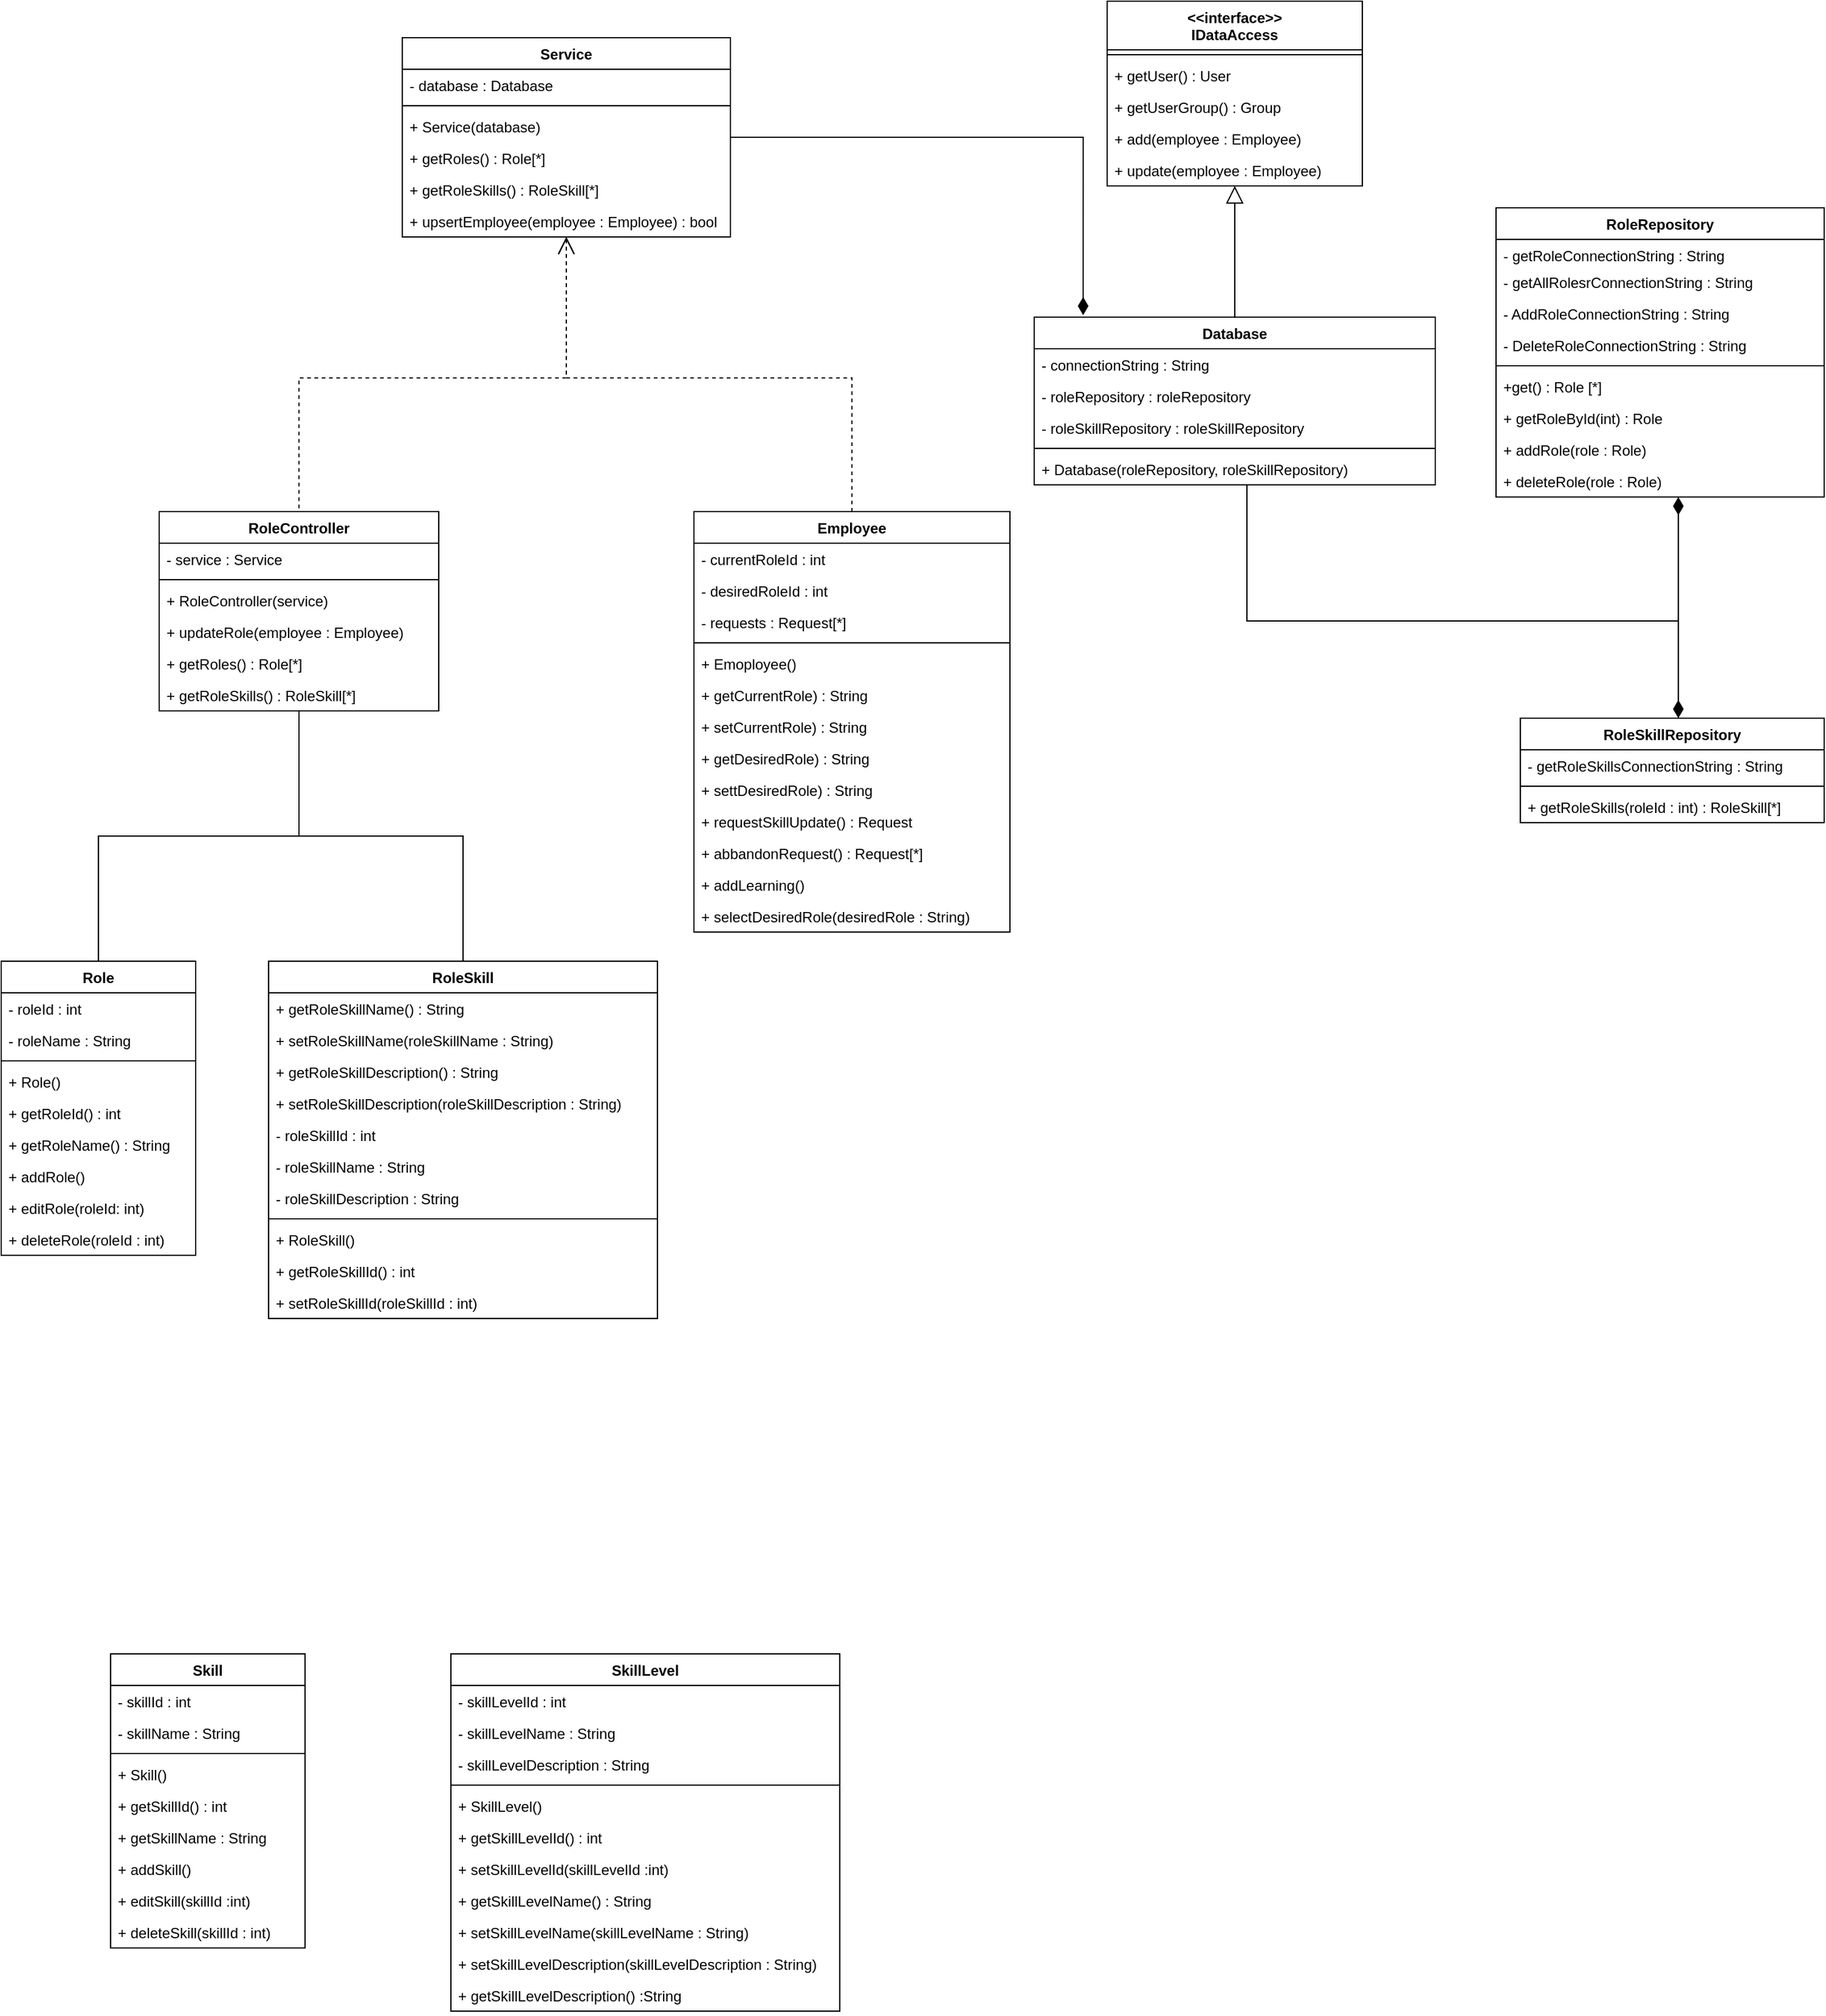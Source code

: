 <mxfile version="13.9.2" type="github">
  <diagram id="vWUNiSj-AlJxfywqzo02" name="Page-1">
    <mxGraphModel dx="1439" dy="3206" grid="1" gridSize="10" guides="1" tooltips="1" connect="1" arrows="1" fold="1" page="1" pageScale="1" pageWidth="1654" pageHeight="2336" math="0" shadow="0">
      <root>
        <mxCell id="0" />
        <mxCell id="1" parent="0" />
        <mxCell id="Usiv628oRZ8MBXYW6SLu-2" style="edgeStyle=orthogonalEdgeStyle;rounded=0;orthogonalLoop=1;jettySize=auto;html=1;dashed=1;endArrow=open;endFill=0;startSize=12;endSize=12;" edge="1" parent="1" source="kwmT5_W4P3ap97EktbIp-1" target="kwmT5_W4P3ap97EktbIp-77">
          <mxGeometry relative="1" as="geometry">
            <mxPoint x="510" y="-2110" as="targetPoint" />
            <Array as="points">
              <mxPoint x="740" y="-2000" />
              <mxPoint x="505" y="-2000" />
            </Array>
          </mxGeometry>
        </mxCell>
        <mxCell id="kwmT5_W4P3ap97EktbIp-1" value="Employee" style="swimlane;fontStyle=1;align=center;verticalAlign=top;childLayout=stackLayout;horizontal=1;startSize=26;horizontalStack=0;resizeParent=1;resizeParentMax=0;resizeLast=0;collapsible=1;marginBottom=0;" parent="1" vertex="1">
          <mxGeometry x="610" y="-1890" width="260" height="346" as="geometry" />
        </mxCell>
        <mxCell id="kwmT5_W4P3ap97EktbIp-2" value="- currentRoleId : int" style="text;strokeColor=none;fillColor=none;align=left;verticalAlign=top;spacingLeft=4;spacingRight=4;overflow=hidden;rotatable=0;points=[[0,0.5],[1,0.5]];portConstraint=eastwest;" parent="kwmT5_W4P3ap97EktbIp-1" vertex="1">
          <mxGeometry y="26" width="260" height="26" as="geometry" />
        </mxCell>
        <mxCell id="kwmT5_W4P3ap97EktbIp-3" value="- desiredRoleId : int" style="text;strokeColor=none;fillColor=none;align=left;verticalAlign=top;spacingLeft=4;spacingRight=4;overflow=hidden;rotatable=0;points=[[0,0.5],[1,0.5]];portConstraint=eastwest;" parent="kwmT5_W4P3ap97EktbIp-1" vertex="1">
          <mxGeometry y="52" width="260" height="26" as="geometry" />
        </mxCell>
        <mxCell id="kwmT5_W4P3ap97EktbIp-4" value="- requests : Request[*]" style="text;strokeColor=none;fillColor=none;align=left;verticalAlign=top;spacingLeft=4;spacingRight=4;overflow=hidden;rotatable=0;points=[[0,0.5],[1,0.5]];portConstraint=eastwest;" parent="kwmT5_W4P3ap97EktbIp-1" vertex="1">
          <mxGeometry y="78" width="260" height="26" as="geometry" />
        </mxCell>
        <mxCell id="kwmT5_W4P3ap97EktbIp-5" value="" style="line;strokeWidth=1;fillColor=none;align=left;verticalAlign=middle;spacingTop=-1;spacingLeft=3;spacingRight=3;rotatable=0;labelPosition=right;points=[];portConstraint=eastwest;" parent="kwmT5_W4P3ap97EktbIp-1" vertex="1">
          <mxGeometry y="104" width="260" height="8" as="geometry" />
        </mxCell>
        <mxCell id="kwmT5_W4P3ap97EktbIp-6" value="+ Emoployee()" style="text;strokeColor=none;fillColor=none;align=left;verticalAlign=top;spacingLeft=4;spacingRight=4;overflow=hidden;rotatable=0;points=[[0,0.5],[1,0.5]];portConstraint=eastwest;" parent="kwmT5_W4P3ap97EktbIp-1" vertex="1">
          <mxGeometry y="112" width="260" height="26" as="geometry" />
        </mxCell>
        <mxCell id="kwmT5_W4P3ap97EktbIp-7" value="+ getCurrentRole) : String" style="text;strokeColor=none;fillColor=none;align=left;verticalAlign=top;spacingLeft=4;spacingRight=4;overflow=hidden;rotatable=0;points=[[0,0.5],[1,0.5]];portConstraint=eastwest;" parent="kwmT5_W4P3ap97EktbIp-1" vertex="1">
          <mxGeometry y="138" width="260" height="26" as="geometry" />
        </mxCell>
        <mxCell id="kwmT5_W4P3ap97EktbIp-8" value="+ setCurrentRole) : String" style="text;strokeColor=none;fillColor=none;align=left;verticalAlign=top;spacingLeft=4;spacingRight=4;overflow=hidden;rotatable=0;points=[[0,0.5],[1,0.5]];portConstraint=eastwest;" parent="kwmT5_W4P3ap97EktbIp-1" vertex="1">
          <mxGeometry y="164" width="260" height="26" as="geometry" />
        </mxCell>
        <mxCell id="kwmT5_W4P3ap97EktbIp-9" value="+ getDesiredRole) : String" style="text;strokeColor=none;fillColor=none;align=left;verticalAlign=top;spacingLeft=4;spacingRight=4;overflow=hidden;rotatable=0;points=[[0,0.5],[1,0.5]];portConstraint=eastwest;" parent="kwmT5_W4P3ap97EktbIp-1" vertex="1">
          <mxGeometry y="190" width="260" height="26" as="geometry" />
        </mxCell>
        <mxCell id="kwmT5_W4P3ap97EktbIp-10" value="+ settDesiredRole) : String" style="text;strokeColor=none;fillColor=none;align=left;verticalAlign=top;spacingLeft=4;spacingRight=4;overflow=hidden;rotatable=0;points=[[0,0.5],[1,0.5]];portConstraint=eastwest;" parent="kwmT5_W4P3ap97EktbIp-1" vertex="1">
          <mxGeometry y="216" width="260" height="26" as="geometry" />
        </mxCell>
        <mxCell id="kwmT5_W4P3ap97EktbIp-11" value="+ requestSkillUpdate() : Request" style="text;strokeColor=none;fillColor=none;align=left;verticalAlign=top;spacingLeft=4;spacingRight=4;overflow=hidden;rotatable=0;points=[[0,0.5],[1,0.5]];portConstraint=eastwest;" parent="kwmT5_W4P3ap97EktbIp-1" vertex="1">
          <mxGeometry y="242" width="260" height="26" as="geometry" />
        </mxCell>
        <mxCell id="kwmT5_W4P3ap97EktbIp-12" value="+ abbandonRequest() : Request[*]" style="text;strokeColor=none;fillColor=none;align=left;verticalAlign=top;spacingLeft=4;spacingRight=4;overflow=hidden;rotatable=0;points=[[0,0.5],[1,0.5]];portConstraint=eastwest;" parent="kwmT5_W4P3ap97EktbIp-1" vertex="1">
          <mxGeometry y="268" width="260" height="26" as="geometry" />
        </mxCell>
        <mxCell id="kwmT5_W4P3ap97EktbIp-46" value="+ addLearning()" style="text;strokeColor=none;fillColor=none;align=left;verticalAlign=top;spacingLeft=4;spacingRight=4;overflow=hidden;rotatable=0;points=[[0,0.5],[1,0.5]];portConstraint=eastwest;" parent="kwmT5_W4P3ap97EktbIp-1" vertex="1">
          <mxGeometry y="294" width="260" height="26" as="geometry" />
        </mxCell>
        <mxCell id="kwmT5_W4P3ap97EktbIp-13" value="+ selectDesiredRole(desiredRole : String)" style="text;strokeColor=none;fillColor=none;align=left;verticalAlign=top;spacingLeft=4;spacingRight=4;overflow=hidden;rotatable=0;points=[[0,0.5],[1,0.5]];portConstraint=eastwest;" parent="kwmT5_W4P3ap97EktbIp-1" vertex="1">
          <mxGeometry y="320" width="260" height="26" as="geometry" />
        </mxCell>
        <mxCell id="kwmT5_W4P3ap97EktbIp-14" value="Role" style="swimlane;fontStyle=1;align=center;verticalAlign=top;childLayout=stackLayout;horizontal=1;startSize=26;horizontalStack=0;resizeParent=1;resizeParentMax=0;resizeLast=0;collapsible=1;marginBottom=0;" parent="1" vertex="1">
          <mxGeometry x="40" y="-1520" width="160" height="242" as="geometry" />
        </mxCell>
        <mxCell id="kwmT5_W4P3ap97EktbIp-15" value="- roleId : int" style="text;strokeColor=none;fillColor=none;align=left;verticalAlign=top;spacingLeft=4;spacingRight=4;overflow=hidden;rotatable=0;points=[[0,0.5],[1,0.5]];portConstraint=eastwest;" parent="kwmT5_W4P3ap97EktbIp-14" vertex="1">
          <mxGeometry y="26" width="160" height="26" as="geometry" />
        </mxCell>
        <mxCell id="kwmT5_W4P3ap97EktbIp-16" value="- roleName : String" style="text;strokeColor=none;fillColor=none;align=left;verticalAlign=top;spacingLeft=4;spacingRight=4;overflow=hidden;rotatable=0;points=[[0,0.5],[1,0.5]];portConstraint=eastwest;" parent="kwmT5_W4P3ap97EktbIp-14" vertex="1">
          <mxGeometry y="52" width="160" height="26" as="geometry" />
        </mxCell>
        <mxCell id="kwmT5_W4P3ap97EktbIp-17" value="" style="line;strokeWidth=1;fillColor=none;align=left;verticalAlign=middle;spacingTop=-1;spacingLeft=3;spacingRight=3;rotatable=0;labelPosition=right;points=[];portConstraint=eastwest;" parent="kwmT5_W4P3ap97EktbIp-14" vertex="1">
          <mxGeometry y="78" width="160" height="8" as="geometry" />
        </mxCell>
        <mxCell id="kwmT5_W4P3ap97EktbIp-18" value="+ Role()" style="text;strokeColor=none;fillColor=none;align=left;verticalAlign=top;spacingLeft=4;spacingRight=4;overflow=hidden;rotatable=0;points=[[0,0.5],[1,0.5]];portConstraint=eastwest;" parent="kwmT5_W4P3ap97EktbIp-14" vertex="1">
          <mxGeometry y="86" width="160" height="26" as="geometry" />
        </mxCell>
        <mxCell id="kwmT5_W4P3ap97EktbIp-19" value="+ getRoleId() : int" style="text;strokeColor=none;fillColor=none;align=left;verticalAlign=top;spacingLeft=4;spacingRight=4;overflow=hidden;rotatable=0;points=[[0,0.5],[1,0.5]];portConstraint=eastwest;" parent="kwmT5_W4P3ap97EktbIp-14" vertex="1">
          <mxGeometry y="112" width="160" height="26" as="geometry" />
        </mxCell>
        <mxCell id="kwmT5_W4P3ap97EktbIp-20" value="+ getRoleName() : String" style="text;strokeColor=none;fillColor=none;align=left;verticalAlign=top;spacingLeft=4;spacingRight=4;overflow=hidden;rotatable=0;points=[[0,0.5],[1,0.5]];portConstraint=eastwest;" parent="kwmT5_W4P3ap97EktbIp-14" vertex="1">
          <mxGeometry y="138" width="160" height="26" as="geometry" />
        </mxCell>
        <mxCell id="kwmT5_W4P3ap97EktbIp-21" value="+ addRole()" style="text;strokeColor=none;fillColor=none;align=left;verticalAlign=top;spacingLeft=4;spacingRight=4;overflow=hidden;rotatable=0;points=[[0,0.5],[1,0.5]];portConstraint=eastwest;" parent="kwmT5_W4P3ap97EktbIp-14" vertex="1">
          <mxGeometry y="164" width="160" height="26" as="geometry" />
        </mxCell>
        <mxCell id="kwmT5_W4P3ap97EktbIp-22" value="+ editRole(roleId: int)" style="text;strokeColor=none;fillColor=none;align=left;verticalAlign=top;spacingLeft=4;spacingRight=4;overflow=hidden;rotatable=0;points=[[0,0.5],[1,0.5]];portConstraint=eastwest;" parent="kwmT5_W4P3ap97EktbIp-14" vertex="1">
          <mxGeometry y="190" width="160" height="26" as="geometry" />
        </mxCell>
        <mxCell id="kwmT5_W4P3ap97EktbIp-23" value="+ deleteRole(roleId : int)" style="text;strokeColor=none;fillColor=none;align=left;verticalAlign=top;spacingLeft=4;spacingRight=4;overflow=hidden;rotatable=0;points=[[0,0.5],[1,0.5]];portConstraint=eastwest;" parent="kwmT5_W4P3ap97EktbIp-14" vertex="1">
          <mxGeometry y="216" width="160" height="26" as="geometry" />
        </mxCell>
        <mxCell id="kwmT5_W4P3ap97EktbIp-24" value="Skill" style="swimlane;fontStyle=1;align=center;verticalAlign=top;childLayout=stackLayout;horizontal=1;startSize=26;horizontalStack=0;resizeParent=1;resizeParentMax=0;resizeLast=0;collapsible=1;marginBottom=0;" parent="1" vertex="1">
          <mxGeometry x="130" y="-950" width="160" height="242" as="geometry" />
        </mxCell>
        <mxCell id="kwmT5_W4P3ap97EktbIp-25" value="- skillId : int" style="text;strokeColor=none;fillColor=none;align=left;verticalAlign=top;spacingLeft=4;spacingRight=4;overflow=hidden;rotatable=0;points=[[0,0.5],[1,0.5]];portConstraint=eastwest;" parent="kwmT5_W4P3ap97EktbIp-24" vertex="1">
          <mxGeometry y="26" width="160" height="26" as="geometry" />
        </mxCell>
        <mxCell id="kwmT5_W4P3ap97EktbIp-26" value="- skillName : String" style="text;strokeColor=none;fillColor=none;align=left;verticalAlign=top;spacingLeft=4;spacingRight=4;overflow=hidden;rotatable=0;points=[[0,0.5],[1,0.5]];portConstraint=eastwest;" parent="kwmT5_W4P3ap97EktbIp-24" vertex="1">
          <mxGeometry y="52" width="160" height="26" as="geometry" />
        </mxCell>
        <mxCell id="kwmT5_W4P3ap97EktbIp-27" value="" style="line;strokeWidth=1;fillColor=none;align=left;verticalAlign=middle;spacingTop=-1;spacingLeft=3;spacingRight=3;rotatable=0;labelPosition=right;points=[];portConstraint=eastwest;" parent="kwmT5_W4P3ap97EktbIp-24" vertex="1">
          <mxGeometry y="78" width="160" height="8" as="geometry" />
        </mxCell>
        <mxCell id="kwmT5_W4P3ap97EktbIp-28" value="+ Skill()" style="text;strokeColor=none;fillColor=none;align=left;verticalAlign=top;spacingLeft=4;spacingRight=4;overflow=hidden;rotatable=0;points=[[0,0.5],[1,0.5]];portConstraint=eastwest;" parent="kwmT5_W4P3ap97EktbIp-24" vertex="1">
          <mxGeometry y="86" width="160" height="26" as="geometry" />
        </mxCell>
        <mxCell id="kwmT5_W4P3ap97EktbIp-29" value="+ getSkillId() : int" style="text;strokeColor=none;fillColor=none;align=left;verticalAlign=top;spacingLeft=4;spacingRight=4;overflow=hidden;rotatable=0;points=[[0,0.5],[1,0.5]];portConstraint=eastwest;" parent="kwmT5_W4P3ap97EktbIp-24" vertex="1">
          <mxGeometry y="112" width="160" height="26" as="geometry" />
        </mxCell>
        <mxCell id="kwmT5_W4P3ap97EktbIp-30" value="+ getSkillName : String" style="text;strokeColor=none;fillColor=none;align=left;verticalAlign=top;spacingLeft=4;spacingRight=4;overflow=hidden;rotatable=0;points=[[0,0.5],[1,0.5]];portConstraint=eastwest;" parent="kwmT5_W4P3ap97EktbIp-24" vertex="1">
          <mxGeometry y="138" width="160" height="26" as="geometry" />
        </mxCell>
        <mxCell id="kwmT5_W4P3ap97EktbIp-31" value="+ addSkill()" style="text;strokeColor=none;fillColor=none;align=left;verticalAlign=top;spacingLeft=4;spacingRight=4;overflow=hidden;rotatable=0;points=[[0,0.5],[1,0.5]];portConstraint=eastwest;" parent="kwmT5_W4P3ap97EktbIp-24" vertex="1">
          <mxGeometry y="164" width="160" height="26" as="geometry" />
        </mxCell>
        <mxCell id="kwmT5_W4P3ap97EktbIp-32" value="+ editSkill(skillId :int)" style="text;strokeColor=none;fillColor=none;align=left;verticalAlign=top;spacingLeft=4;spacingRight=4;overflow=hidden;rotatable=0;points=[[0,0.5],[1,0.5]];portConstraint=eastwest;" parent="kwmT5_W4P3ap97EktbIp-24" vertex="1">
          <mxGeometry y="190" width="160" height="26" as="geometry" />
        </mxCell>
        <mxCell id="kwmT5_W4P3ap97EktbIp-33" value="+ deleteSkill(skillId : int)" style="text;strokeColor=none;fillColor=none;align=left;verticalAlign=top;spacingLeft=4;spacingRight=4;overflow=hidden;rotatable=0;points=[[0,0.5],[1,0.5]];portConstraint=eastwest;" parent="kwmT5_W4P3ap97EktbIp-24" vertex="1">
          <mxGeometry y="216" width="160" height="26" as="geometry" />
        </mxCell>
        <mxCell id="kwmT5_W4P3ap97EktbIp-34" value="SkillLevel" style="swimlane;fontStyle=1;align=center;verticalAlign=top;childLayout=stackLayout;horizontal=1;startSize=26;horizontalStack=0;resizeParent=1;resizeParentMax=0;resizeLast=0;collapsible=1;marginBottom=0;" parent="1" vertex="1">
          <mxGeometry x="410" y="-950" width="320" height="294" as="geometry" />
        </mxCell>
        <mxCell id="kwmT5_W4P3ap97EktbIp-35" value="- skillLevelId : int" style="text;strokeColor=none;fillColor=none;align=left;verticalAlign=top;spacingLeft=4;spacingRight=4;overflow=hidden;rotatable=0;points=[[0,0.5],[1,0.5]];portConstraint=eastwest;" parent="kwmT5_W4P3ap97EktbIp-34" vertex="1">
          <mxGeometry y="26" width="320" height="26" as="geometry" />
        </mxCell>
        <mxCell id="kwmT5_W4P3ap97EktbIp-38" value="- skillLevelName : String" style="text;strokeColor=none;fillColor=none;align=left;verticalAlign=top;spacingLeft=4;spacingRight=4;overflow=hidden;rotatable=0;points=[[0,0.5],[1,0.5]];portConstraint=eastwest;" parent="kwmT5_W4P3ap97EktbIp-34" vertex="1">
          <mxGeometry y="52" width="320" height="26" as="geometry" />
        </mxCell>
        <mxCell id="kwmT5_W4P3ap97EktbIp-39" value="- skillLevelDescription : String" style="text;strokeColor=none;fillColor=none;align=left;verticalAlign=top;spacingLeft=4;spacingRight=4;overflow=hidden;rotatable=0;points=[[0,0.5],[1,0.5]];portConstraint=eastwest;" parent="kwmT5_W4P3ap97EktbIp-34" vertex="1">
          <mxGeometry y="78" width="320" height="26" as="geometry" />
        </mxCell>
        <mxCell id="kwmT5_W4P3ap97EktbIp-36" value="" style="line;strokeWidth=1;fillColor=none;align=left;verticalAlign=middle;spacingTop=-1;spacingLeft=3;spacingRight=3;rotatable=0;labelPosition=right;points=[];portConstraint=eastwest;" parent="kwmT5_W4P3ap97EktbIp-34" vertex="1">
          <mxGeometry y="104" width="320" height="8" as="geometry" />
        </mxCell>
        <mxCell id="kwmT5_W4P3ap97EktbIp-37" value="+ SkillLevel()" style="text;strokeColor=none;fillColor=none;align=left;verticalAlign=top;spacingLeft=4;spacingRight=4;overflow=hidden;rotatable=0;points=[[0,0.5],[1,0.5]];portConstraint=eastwest;" parent="kwmT5_W4P3ap97EktbIp-34" vertex="1">
          <mxGeometry y="112" width="320" height="26" as="geometry" />
        </mxCell>
        <mxCell id="kwmT5_W4P3ap97EktbIp-40" value="+ getSkillLevelId() : int" style="text;strokeColor=none;fillColor=none;align=left;verticalAlign=top;spacingLeft=4;spacingRight=4;overflow=hidden;rotatable=0;points=[[0,0.5],[1,0.5]];portConstraint=eastwest;" parent="kwmT5_W4P3ap97EktbIp-34" vertex="1">
          <mxGeometry y="138" width="320" height="26" as="geometry" />
        </mxCell>
        <mxCell id="kwmT5_W4P3ap97EktbIp-41" value="+ setSkillLevelId(skillLevelId :int)" style="text;strokeColor=none;fillColor=none;align=left;verticalAlign=top;spacingLeft=4;spacingRight=4;overflow=hidden;rotatable=0;points=[[0,0.5],[1,0.5]];portConstraint=eastwest;" parent="kwmT5_W4P3ap97EktbIp-34" vertex="1">
          <mxGeometry y="164" width="320" height="26" as="geometry" />
        </mxCell>
        <mxCell id="kwmT5_W4P3ap97EktbIp-42" value="+ getSkillLevelName() : String" style="text;strokeColor=none;fillColor=none;align=left;verticalAlign=top;spacingLeft=4;spacingRight=4;overflow=hidden;rotatable=0;points=[[0,0.5],[1,0.5]];portConstraint=eastwest;" parent="kwmT5_W4P3ap97EktbIp-34" vertex="1">
          <mxGeometry y="190" width="320" height="26" as="geometry" />
        </mxCell>
        <mxCell id="kwmT5_W4P3ap97EktbIp-43" value="+ setSkillLevelName(skillLevelName : String)" style="text;strokeColor=none;fillColor=none;align=left;verticalAlign=top;spacingLeft=4;spacingRight=4;overflow=hidden;rotatable=0;points=[[0,0.5],[1,0.5]];portConstraint=eastwest;" parent="kwmT5_W4P3ap97EktbIp-34" vertex="1">
          <mxGeometry y="216" width="320" height="26" as="geometry" />
        </mxCell>
        <mxCell id="kwmT5_W4P3ap97EktbIp-44" value="+ setSkillLevelDescription(skillLevelDescription : String)" style="text;strokeColor=none;fillColor=none;align=left;verticalAlign=top;spacingLeft=4;spacingRight=4;overflow=hidden;rotatable=0;points=[[0,0.5],[1,0.5]];portConstraint=eastwest;" parent="kwmT5_W4P3ap97EktbIp-34" vertex="1">
          <mxGeometry y="242" width="320" height="26" as="geometry" />
        </mxCell>
        <mxCell id="kwmT5_W4P3ap97EktbIp-45" value="+ getSkillLevelDescription() :String" style="text;strokeColor=none;fillColor=none;align=left;verticalAlign=top;spacingLeft=4;spacingRight=4;overflow=hidden;rotatable=0;points=[[0,0.5],[1,0.5]];portConstraint=eastwest;" parent="kwmT5_W4P3ap97EktbIp-34" vertex="1">
          <mxGeometry y="268" width="320" height="26" as="geometry" />
        </mxCell>
        <mxCell id="kwmT5_W4P3ap97EktbIp-47" value="RoleSkill" style="swimlane;fontStyle=1;align=center;verticalAlign=top;childLayout=stackLayout;horizontal=1;startSize=26;horizontalStack=0;resizeParent=1;resizeParentMax=0;resizeLast=0;collapsible=1;marginBottom=0;" parent="1" vertex="1">
          <mxGeometry x="260" y="-1520" width="320" height="294" as="geometry" />
        </mxCell>
        <mxCell id="kwmT5_W4P3ap97EktbIp-55" value="+ getRoleSkillName() : String" style="text;strokeColor=none;fillColor=none;align=left;verticalAlign=top;spacingLeft=4;spacingRight=4;overflow=hidden;rotatable=0;points=[[0,0.5],[1,0.5]];portConstraint=eastwest;" parent="kwmT5_W4P3ap97EktbIp-47" vertex="1">
          <mxGeometry y="26" width="320" height="26" as="geometry" />
        </mxCell>
        <mxCell id="kwmT5_W4P3ap97EktbIp-56" value="+ setRoleSkillName(roleSkillName : String)" style="text;strokeColor=none;fillColor=none;align=left;verticalAlign=top;spacingLeft=4;spacingRight=4;overflow=hidden;rotatable=0;points=[[0,0.5],[1,0.5]];portConstraint=eastwest;" parent="kwmT5_W4P3ap97EktbIp-47" vertex="1">
          <mxGeometry y="52" width="320" height="26" as="geometry" />
        </mxCell>
        <mxCell id="kwmT5_W4P3ap97EktbIp-57" value="+ getRoleSkillDescription() : String" style="text;strokeColor=none;fillColor=none;align=left;verticalAlign=top;spacingLeft=4;spacingRight=4;overflow=hidden;rotatable=0;points=[[0,0.5],[1,0.5]];portConstraint=eastwest;" parent="kwmT5_W4P3ap97EktbIp-47" vertex="1">
          <mxGeometry y="78" width="320" height="26" as="geometry" />
        </mxCell>
        <mxCell id="kwmT5_W4P3ap97EktbIp-58" value="+ setRoleSkillDescription(roleSkillDescription : String)" style="text;strokeColor=none;fillColor=none;align=left;verticalAlign=top;spacingLeft=4;spacingRight=4;overflow=hidden;rotatable=0;points=[[0,0.5],[1,0.5]];portConstraint=eastwest;" parent="kwmT5_W4P3ap97EktbIp-47" vertex="1">
          <mxGeometry y="104" width="320" height="26" as="geometry" />
        </mxCell>
        <mxCell id="kwmT5_W4P3ap97EktbIp-48" value="- roleSkillId : int" style="text;strokeColor=none;fillColor=none;align=left;verticalAlign=top;spacingLeft=4;spacingRight=4;overflow=hidden;rotatable=0;points=[[0,0.5],[1,0.5]];portConstraint=eastwest;" parent="kwmT5_W4P3ap97EktbIp-47" vertex="1">
          <mxGeometry y="130" width="320" height="26" as="geometry" />
        </mxCell>
        <mxCell id="kwmT5_W4P3ap97EktbIp-51" value="- roleSkillName : String" style="text;strokeColor=none;fillColor=none;align=left;verticalAlign=top;spacingLeft=4;spacingRight=4;overflow=hidden;rotatable=0;points=[[0,0.5],[1,0.5]];portConstraint=eastwest;" parent="kwmT5_W4P3ap97EktbIp-47" vertex="1">
          <mxGeometry y="156" width="320" height="26" as="geometry" />
        </mxCell>
        <mxCell id="kwmT5_W4P3ap97EktbIp-52" value="- roleSkillDescription : String" style="text;strokeColor=none;fillColor=none;align=left;verticalAlign=top;spacingLeft=4;spacingRight=4;overflow=hidden;rotatable=0;points=[[0,0.5],[1,0.5]];portConstraint=eastwest;" parent="kwmT5_W4P3ap97EktbIp-47" vertex="1">
          <mxGeometry y="182" width="320" height="26" as="geometry" />
        </mxCell>
        <mxCell id="kwmT5_W4P3ap97EktbIp-49" value="" style="line;strokeWidth=1;fillColor=none;align=left;verticalAlign=middle;spacingTop=-1;spacingLeft=3;spacingRight=3;rotatable=0;labelPosition=right;points=[];portConstraint=eastwest;" parent="kwmT5_W4P3ap97EktbIp-47" vertex="1">
          <mxGeometry y="208" width="320" height="8" as="geometry" />
        </mxCell>
        <mxCell id="kwmT5_W4P3ap97EktbIp-50" value="+ RoleSkill()" style="text;strokeColor=none;fillColor=none;align=left;verticalAlign=top;spacingLeft=4;spacingRight=4;overflow=hidden;rotatable=0;points=[[0,0.5],[1,0.5]];portConstraint=eastwest;" parent="kwmT5_W4P3ap97EktbIp-47" vertex="1">
          <mxGeometry y="216" width="320" height="26" as="geometry" />
        </mxCell>
        <mxCell id="kwmT5_W4P3ap97EktbIp-53" value="+ getRoleSkillId() : int" style="text;strokeColor=none;fillColor=none;align=left;verticalAlign=top;spacingLeft=4;spacingRight=4;overflow=hidden;rotatable=0;points=[[0,0.5],[1,0.5]];portConstraint=eastwest;" parent="kwmT5_W4P3ap97EktbIp-47" vertex="1">
          <mxGeometry y="242" width="320" height="26" as="geometry" />
        </mxCell>
        <mxCell id="kwmT5_W4P3ap97EktbIp-54" value="+ setRoleSkillId(roleSkillId : int) " style="text;strokeColor=none;fillColor=none;align=left;verticalAlign=top;spacingLeft=4;spacingRight=4;overflow=hidden;rotatable=0;points=[[0,0.5],[1,0.5]];portConstraint=eastwest;" parent="kwmT5_W4P3ap97EktbIp-47" vertex="1">
          <mxGeometry y="268" width="320" height="26" as="geometry" />
        </mxCell>
        <mxCell id="kwmT5_W4P3ap97EktbIp-106" style="edgeStyle=orthogonalEdgeStyle;rounded=0;orthogonalLoop=1;jettySize=auto;html=1;entryX=0.5;entryY=0;entryDx=0;entryDy=0;startArrow=none;startFill=0;startSize=12;endArrow=none;endFill=0;endSize=12;" parent="1" source="kwmT5_W4P3ap97EktbIp-59" target="kwmT5_W4P3ap97EktbIp-14" edge="1">
          <mxGeometry relative="1" as="geometry" />
        </mxCell>
        <mxCell id="kwmT5_W4P3ap97EktbIp-107" style="edgeStyle=orthogonalEdgeStyle;rounded=0;orthogonalLoop=1;jettySize=auto;html=1;entryX=0.5;entryY=0;entryDx=0;entryDy=0;startArrow=none;startFill=0;startSize=12;endArrow=none;endFill=0;endSize=12;" parent="1" source="kwmT5_W4P3ap97EktbIp-59" target="kwmT5_W4P3ap97EktbIp-47" edge="1">
          <mxGeometry relative="1" as="geometry" />
        </mxCell>
        <mxCell id="kwmT5_W4P3ap97EktbIp-59" value="RoleController" style="swimlane;fontStyle=1;align=center;verticalAlign=top;childLayout=stackLayout;horizontal=1;startSize=26;horizontalStack=0;resizeParent=1;resizeParentMax=0;resizeLast=0;collapsible=1;marginBottom=0;" parent="1" vertex="1">
          <mxGeometry x="170" y="-1890" width="230" height="164" as="geometry" />
        </mxCell>
        <mxCell id="kwmT5_W4P3ap97EktbIp-60" value="- service : Service" style="text;strokeColor=none;fillColor=none;align=left;verticalAlign=top;spacingLeft=4;spacingRight=4;overflow=hidden;rotatable=0;points=[[0,0.5],[1,0.5]];portConstraint=eastwest;" parent="kwmT5_W4P3ap97EktbIp-59" vertex="1">
          <mxGeometry y="26" width="230" height="26" as="geometry" />
        </mxCell>
        <mxCell id="kwmT5_W4P3ap97EktbIp-61" value="" style="line;strokeWidth=1;fillColor=none;align=left;verticalAlign=middle;spacingTop=-1;spacingLeft=3;spacingRight=3;rotatable=0;labelPosition=right;points=[];portConstraint=eastwest;" parent="kwmT5_W4P3ap97EktbIp-59" vertex="1">
          <mxGeometry y="52" width="230" height="8" as="geometry" />
        </mxCell>
        <mxCell id="kwmT5_W4P3ap97EktbIp-62" value="+ RoleController(service)" style="text;strokeColor=none;fillColor=none;align=left;verticalAlign=top;spacingLeft=4;spacingRight=4;overflow=hidden;rotatable=0;points=[[0,0.5],[1,0.5]];portConstraint=eastwest;" parent="kwmT5_W4P3ap97EktbIp-59" vertex="1">
          <mxGeometry y="60" width="230" height="26" as="geometry" />
        </mxCell>
        <mxCell id="kwmT5_W4P3ap97EktbIp-63" value="+ updateRole(employee : Employee)" style="text;strokeColor=none;fillColor=none;align=left;verticalAlign=top;spacingLeft=4;spacingRight=4;overflow=hidden;rotatable=0;points=[[0,0.5],[1,0.5]];portConstraint=eastwest;" parent="kwmT5_W4P3ap97EktbIp-59" vertex="1">
          <mxGeometry y="86" width="230" height="26" as="geometry" />
        </mxCell>
        <mxCell id="kwmT5_W4P3ap97EktbIp-122" value="+ getRoles() : Role[*]" style="text;strokeColor=none;fillColor=none;align=left;verticalAlign=top;spacingLeft=4;spacingRight=4;overflow=hidden;rotatable=0;points=[[0,0.5],[1,0.5]];portConstraint=eastwest;" parent="kwmT5_W4P3ap97EktbIp-59" vertex="1">
          <mxGeometry y="112" width="230" height="26" as="geometry" />
        </mxCell>
        <mxCell id="kwmT5_W4P3ap97EktbIp-123" value="+ getRoleSkills() : RoleSkill[*]" style="text;strokeColor=none;fillColor=none;align=left;verticalAlign=top;spacingLeft=4;spacingRight=4;overflow=hidden;rotatable=0;points=[[0,0.5],[1,0.5]];portConstraint=eastwest;" parent="kwmT5_W4P3ap97EktbIp-59" vertex="1">
          <mxGeometry y="138" width="230" height="26" as="geometry" />
        </mxCell>
        <mxCell id="kwmT5_W4P3ap97EktbIp-98" style="edgeStyle=orthogonalEdgeStyle;rounded=0;orthogonalLoop=1;jettySize=auto;html=1;endArrow=diamondThin;endFill=1;endSize=12;startSize=12;" parent="1" source="kwmT5_W4P3ap97EktbIp-64" target="kwmT5_W4P3ap97EktbIp-83" edge="1">
          <mxGeometry relative="1" as="geometry">
            <Array as="points">
              <mxPoint x="1065" y="-1800" />
              <mxPoint x="1420" y="-1800" />
            </Array>
          </mxGeometry>
        </mxCell>
        <mxCell id="kwmT5_W4P3ap97EktbIp-99" style="edgeStyle=orthogonalEdgeStyle;rounded=0;orthogonalLoop=1;jettySize=auto;html=1;endArrow=diamondThin;endFill=1;endSize=12;startSize=12;" parent="1" source="kwmT5_W4P3ap97EktbIp-64" target="kwmT5_W4P3ap97EktbIp-91" edge="1">
          <mxGeometry relative="1" as="geometry">
            <Array as="points">
              <mxPoint x="1065" y="-1800" />
              <mxPoint x="1420" y="-1800" />
            </Array>
          </mxGeometry>
        </mxCell>
        <mxCell id="Usiv628oRZ8MBXYW6SLu-3" style="edgeStyle=orthogonalEdgeStyle;rounded=0;orthogonalLoop=1;jettySize=auto;html=1;startSize=12;endArrow=block;endFill=0;endSize=12;" edge="1" parent="1" source="kwmT5_W4P3ap97EktbIp-64" target="kwmT5_W4P3ap97EktbIp-124">
          <mxGeometry relative="1" as="geometry" />
        </mxCell>
        <mxCell id="kwmT5_W4P3ap97EktbIp-64" value="Database" style="swimlane;fontStyle=1;align=center;verticalAlign=top;childLayout=stackLayout;horizontal=1;startSize=26;horizontalStack=0;resizeParent=1;resizeParentMax=0;resizeLast=0;collapsible=1;marginBottom=0;" parent="1" vertex="1">
          <mxGeometry x="890" y="-2050" width="330" height="138" as="geometry" />
        </mxCell>
        <mxCell id="kwmT5_W4P3ap97EktbIp-65" value="- connectionString : String" style="text;strokeColor=none;fillColor=none;align=left;verticalAlign=top;spacingLeft=4;spacingRight=4;overflow=hidden;rotatable=0;points=[[0,0.5],[1,0.5]];portConstraint=eastwest;" parent="kwmT5_W4P3ap97EktbIp-64" vertex="1">
          <mxGeometry y="26" width="330" height="26" as="geometry" />
        </mxCell>
        <mxCell id="kwmT5_W4P3ap97EktbIp-66" value="- roleRepository : roleRepository" style="text;strokeColor=none;fillColor=none;align=left;verticalAlign=top;spacingLeft=4;spacingRight=4;overflow=hidden;rotatable=0;points=[[0,0.5],[1,0.5]];portConstraint=eastwest;" parent="kwmT5_W4P3ap97EktbIp-64" vertex="1">
          <mxGeometry y="52" width="330" height="26" as="geometry" />
        </mxCell>
        <mxCell id="kwmT5_W4P3ap97EktbIp-67" value="- roleSkillRepository : roleSkillRepository" style="text;strokeColor=none;fillColor=none;align=left;verticalAlign=top;spacingLeft=4;spacingRight=4;overflow=hidden;rotatable=0;points=[[0,0.5],[1,0.5]];portConstraint=eastwest;" parent="kwmT5_W4P3ap97EktbIp-64" vertex="1">
          <mxGeometry y="78" width="330" height="26" as="geometry" />
        </mxCell>
        <mxCell id="kwmT5_W4P3ap97EktbIp-68" value="" style="line;strokeWidth=1;fillColor=none;align=left;verticalAlign=middle;spacingTop=-1;spacingLeft=3;spacingRight=3;rotatable=0;labelPosition=right;points=[];portConstraint=eastwest;" parent="kwmT5_W4P3ap97EktbIp-64" vertex="1">
          <mxGeometry y="104" width="330" height="8" as="geometry" />
        </mxCell>
        <mxCell id="kwmT5_W4P3ap97EktbIp-69" value="+ Database(roleRepository, roleSkillRepository)" style="text;strokeColor=none;fillColor=none;align=left;verticalAlign=top;spacingLeft=4;spacingRight=4;overflow=hidden;rotatable=0;points=[[0,0.5],[1,0.5]];portConstraint=eastwest;" parent="kwmT5_W4P3ap97EktbIp-64" vertex="1">
          <mxGeometry y="112" width="330" height="26" as="geometry" />
        </mxCell>
        <mxCell id="Usiv628oRZ8MBXYW6SLu-4" style="edgeStyle=orthogonalEdgeStyle;rounded=0;orthogonalLoop=1;jettySize=auto;html=1;entryX=0.122;entryY=-0.012;entryDx=0;entryDy=0;entryPerimeter=0;startSize=12;endArrow=diamondThin;endFill=1;endSize=12;" edge="1" parent="1" source="kwmT5_W4P3ap97EktbIp-77" target="kwmT5_W4P3ap97EktbIp-64">
          <mxGeometry relative="1" as="geometry" />
        </mxCell>
        <mxCell id="kwmT5_W4P3ap97EktbIp-77" value="Service" style="swimlane;fontStyle=1;align=center;verticalAlign=top;childLayout=stackLayout;horizontal=1;startSize=26;horizontalStack=0;resizeParent=1;resizeParentMax=0;resizeLast=0;collapsible=1;marginBottom=0;" parent="1" vertex="1">
          <mxGeometry x="370" y="-2280" width="270" height="164" as="geometry" />
        </mxCell>
        <mxCell id="kwmT5_W4P3ap97EktbIp-78" value="- database : Database" style="text;strokeColor=none;fillColor=none;align=left;verticalAlign=top;spacingLeft=4;spacingRight=4;overflow=hidden;rotatable=0;points=[[0,0.5],[1,0.5]];portConstraint=eastwest;" parent="kwmT5_W4P3ap97EktbIp-77" vertex="1">
          <mxGeometry y="26" width="270" height="26" as="geometry" />
        </mxCell>
        <mxCell id="kwmT5_W4P3ap97EktbIp-79" value="" style="line;strokeWidth=1;fillColor=none;align=left;verticalAlign=middle;spacingTop=-1;spacingLeft=3;spacingRight=3;rotatable=0;labelPosition=right;points=[];portConstraint=eastwest;" parent="kwmT5_W4P3ap97EktbIp-77" vertex="1">
          <mxGeometry y="52" width="270" height="8" as="geometry" />
        </mxCell>
        <mxCell id="kwmT5_W4P3ap97EktbIp-80" value="+ Service(database)" style="text;strokeColor=none;fillColor=none;align=left;verticalAlign=top;spacingLeft=4;spacingRight=4;overflow=hidden;rotatable=0;points=[[0,0.5],[1,0.5]];portConstraint=eastwest;" parent="kwmT5_W4P3ap97EktbIp-77" vertex="1">
          <mxGeometry y="60" width="270" height="26" as="geometry" />
        </mxCell>
        <mxCell id="kwmT5_W4P3ap97EktbIp-81" value="+ getRoles() : Role[*]" style="text;strokeColor=none;fillColor=none;align=left;verticalAlign=top;spacingLeft=4;spacingRight=4;overflow=hidden;rotatable=0;points=[[0,0.5],[1,0.5]];portConstraint=eastwest;" parent="kwmT5_W4P3ap97EktbIp-77" vertex="1">
          <mxGeometry y="86" width="270" height="26" as="geometry" />
        </mxCell>
        <mxCell id="kwmT5_W4P3ap97EktbIp-82" value="+ getRoleSkills() : RoleSkill[*]" style="text;strokeColor=none;fillColor=none;align=left;verticalAlign=top;spacingLeft=4;spacingRight=4;overflow=hidden;rotatable=0;points=[[0,0.5],[1,0.5]];portConstraint=eastwest;" parent="kwmT5_W4P3ap97EktbIp-77" vertex="1">
          <mxGeometry y="112" width="270" height="26" as="geometry" />
        </mxCell>
        <mxCell id="kwmT5_W4P3ap97EktbIp-101" value="+ upsertEmployee(employee : Employee) : bool" style="text;strokeColor=none;fillColor=none;align=left;verticalAlign=top;spacingLeft=4;spacingRight=4;overflow=hidden;rotatable=0;points=[[0,0.5],[1,0.5]];portConstraint=eastwest;" parent="kwmT5_W4P3ap97EktbIp-77" vertex="1">
          <mxGeometry y="138" width="270" height="26" as="geometry" />
        </mxCell>
        <mxCell id="kwmT5_W4P3ap97EktbIp-83" value="RoleRepository" style="swimlane;fontStyle=1;align=center;verticalAlign=top;childLayout=stackLayout;horizontal=1;startSize=26;horizontalStack=0;resizeParent=1;resizeParentMax=0;resizeLast=0;collapsible=1;marginBottom=0;" parent="1" vertex="1">
          <mxGeometry x="1270" y="-2140" width="270" height="238" as="geometry" />
        </mxCell>
        <mxCell id="kwmT5_W4P3ap97EktbIp-84" value="- getRoleConnectionString : String" style="text;strokeColor=none;fillColor=none;align=left;verticalAlign=top;spacingLeft=4;spacingRight=4;overflow=hidden;rotatable=0;points=[[0,0.5],[1,0.5]];portConstraint=eastwest;" parent="kwmT5_W4P3ap97EktbIp-83" vertex="1">
          <mxGeometry y="26" width="270" height="22" as="geometry" />
        </mxCell>
        <mxCell id="kwmT5_W4P3ap97EktbIp-85" value="- getAllRolesrConnectionString : String" style="text;strokeColor=none;fillColor=none;align=left;verticalAlign=top;spacingLeft=4;spacingRight=4;overflow=hidden;rotatable=0;points=[[0,0.5],[1,0.5]];portConstraint=eastwest;" parent="kwmT5_W4P3ap97EktbIp-83" vertex="1">
          <mxGeometry y="48" width="270" height="26" as="geometry" />
        </mxCell>
        <mxCell id="kwmT5_W4P3ap97EktbIp-86" value="- AddRoleConnectionString : String" style="text;strokeColor=none;fillColor=none;align=left;verticalAlign=top;spacingLeft=4;spacingRight=4;overflow=hidden;rotatable=0;points=[[0,0.5],[1,0.5]];portConstraint=eastwest;" parent="kwmT5_W4P3ap97EktbIp-83" vertex="1">
          <mxGeometry y="74" width="270" height="26" as="geometry" />
        </mxCell>
        <mxCell id="kwmT5_W4P3ap97EktbIp-95" value="- DeleteRoleConnectionString : String" style="text;strokeColor=none;fillColor=none;align=left;verticalAlign=top;spacingLeft=4;spacingRight=4;overflow=hidden;rotatable=0;points=[[0,0.5],[1,0.5]];portConstraint=eastwest;" parent="kwmT5_W4P3ap97EktbIp-83" vertex="1">
          <mxGeometry y="100" width="270" height="26" as="geometry" />
        </mxCell>
        <mxCell id="kwmT5_W4P3ap97EktbIp-87" value="" style="line;strokeWidth=1;fillColor=none;align=left;verticalAlign=middle;spacingTop=-1;spacingLeft=3;spacingRight=3;rotatable=0;labelPosition=right;points=[];portConstraint=eastwest;" parent="kwmT5_W4P3ap97EktbIp-83" vertex="1">
          <mxGeometry y="126" width="270" height="8" as="geometry" />
        </mxCell>
        <mxCell id="kwmT5_W4P3ap97EktbIp-88" value="+get() : Role [*]" style="text;strokeColor=none;fillColor=none;align=left;verticalAlign=top;spacingLeft=4;spacingRight=4;overflow=hidden;rotatable=0;points=[[0,0.5],[1,0.5]];portConstraint=eastwest;" parent="kwmT5_W4P3ap97EktbIp-83" vertex="1">
          <mxGeometry y="134" width="270" height="26" as="geometry" />
        </mxCell>
        <mxCell id="kwmT5_W4P3ap97EktbIp-89" value="+ getRoleById(int) : Role" style="text;strokeColor=none;fillColor=none;align=left;verticalAlign=top;spacingLeft=4;spacingRight=4;overflow=hidden;rotatable=0;points=[[0,0.5],[1,0.5]];portConstraint=eastwest;" parent="kwmT5_W4P3ap97EktbIp-83" vertex="1">
          <mxGeometry y="160" width="270" height="26" as="geometry" />
        </mxCell>
        <mxCell id="kwmT5_W4P3ap97EktbIp-90" value="+ addRole(role : Role)" style="text;strokeColor=none;fillColor=none;align=left;verticalAlign=top;spacingLeft=4;spacingRight=4;overflow=hidden;rotatable=0;points=[[0,0.5],[1,0.5]];portConstraint=eastwest;" parent="kwmT5_W4P3ap97EktbIp-83" vertex="1">
          <mxGeometry y="186" width="270" height="26" as="geometry" />
        </mxCell>
        <mxCell id="kwmT5_W4P3ap97EktbIp-96" value="+ deleteRole(role : Role)" style="text;strokeColor=none;fillColor=none;align=left;verticalAlign=top;spacingLeft=4;spacingRight=4;overflow=hidden;rotatable=0;points=[[0,0.5],[1,0.5]];portConstraint=eastwest;" parent="kwmT5_W4P3ap97EktbIp-83" vertex="1">
          <mxGeometry y="212" width="270" height="26" as="geometry" />
        </mxCell>
        <mxCell id="kwmT5_W4P3ap97EktbIp-91" value="RoleSkillRepository" style="swimlane;fontStyle=1;align=center;verticalAlign=top;childLayout=stackLayout;horizontal=1;startSize=26;horizontalStack=0;resizeParent=1;resizeParentMax=0;resizeLast=0;collapsible=1;marginBottom=0;" parent="1" vertex="1">
          <mxGeometry x="1290" y="-1720" width="250" height="86" as="geometry" />
        </mxCell>
        <mxCell id="kwmT5_W4P3ap97EktbIp-92" value="- getRoleSkillsConnectionString : String" style="text;strokeColor=none;fillColor=none;align=left;verticalAlign=top;spacingLeft=4;spacingRight=4;overflow=hidden;rotatable=0;points=[[0,0.5],[1,0.5]];portConstraint=eastwest;" parent="kwmT5_W4P3ap97EktbIp-91" vertex="1">
          <mxGeometry y="26" width="250" height="26" as="geometry" />
        </mxCell>
        <mxCell id="kwmT5_W4P3ap97EktbIp-93" value="" style="line;strokeWidth=1;fillColor=none;align=left;verticalAlign=middle;spacingTop=-1;spacingLeft=3;spacingRight=3;rotatable=0;labelPosition=right;points=[];portConstraint=eastwest;" parent="kwmT5_W4P3ap97EktbIp-91" vertex="1">
          <mxGeometry y="52" width="250" height="8" as="geometry" />
        </mxCell>
        <mxCell id="kwmT5_W4P3ap97EktbIp-94" value="+ getRoleSkills(roleId : int) : RoleSkill[*]" style="text;strokeColor=none;fillColor=none;align=left;verticalAlign=top;spacingLeft=4;spacingRight=4;overflow=hidden;rotatable=0;points=[[0,0.5],[1,0.5]];portConstraint=eastwest;" parent="kwmT5_W4P3ap97EktbIp-91" vertex="1">
          <mxGeometry y="60" width="250" height="26" as="geometry" />
        </mxCell>
        <mxCell id="kwmT5_W4P3ap97EktbIp-103" style="edgeStyle=orthogonalEdgeStyle;rounded=0;orthogonalLoop=1;jettySize=auto;html=1;startSize=12;endArrow=none;endFill=0;endSize=12;startArrow=open;startFill=0;dashed=1;" parent="1" source="kwmT5_W4P3ap97EktbIp-77" target="kwmT5_W4P3ap97EktbIp-59" edge="1">
          <mxGeometry relative="1" as="geometry">
            <mxPoint x="750" y="-2164" as="sourcePoint" />
            <Array as="points">
              <mxPoint x="505" y="-2000" />
              <mxPoint x="285" y="-2000" />
            </Array>
          </mxGeometry>
        </mxCell>
        <mxCell id="kwmT5_W4P3ap97EktbIp-124" value="&lt;&lt;interface&gt;&gt;&#xa;IDataAccess" style="swimlane;fontStyle=1;align=center;verticalAlign=top;childLayout=stackLayout;horizontal=1;startSize=40;horizontalStack=0;resizeParent=1;resizeParentMax=0;resizeLast=0;collapsible=1;marginBottom=0;" parent="1" vertex="1">
          <mxGeometry x="950" y="-2310" width="210" height="152" as="geometry" />
        </mxCell>
        <mxCell id="kwmT5_W4P3ap97EktbIp-125" value="" style="line;strokeWidth=1;fillColor=none;align=left;verticalAlign=middle;spacingTop=-1;spacingLeft=3;spacingRight=3;rotatable=0;labelPosition=right;points=[];portConstraint=eastwest;" parent="kwmT5_W4P3ap97EktbIp-124" vertex="1">
          <mxGeometry y="40" width="210" height="8" as="geometry" />
        </mxCell>
        <mxCell id="kwmT5_W4P3ap97EktbIp-126" value="+ getUser() : User" style="text;strokeColor=none;fillColor=none;align=left;verticalAlign=top;spacingLeft=4;spacingRight=4;overflow=hidden;rotatable=0;points=[[0,0.5],[1,0.5]];portConstraint=eastwest;" parent="kwmT5_W4P3ap97EktbIp-124" vertex="1">
          <mxGeometry y="48" width="210" height="26" as="geometry" />
        </mxCell>
        <mxCell id="kwmT5_W4P3ap97EktbIp-127" value="+ getUserGroup() : Group" style="text;strokeColor=none;fillColor=none;align=left;verticalAlign=top;spacingLeft=4;spacingRight=4;overflow=hidden;rotatable=0;points=[[0,0.5],[1,0.5]];portConstraint=eastwest;" parent="kwmT5_W4P3ap97EktbIp-124" vertex="1">
          <mxGeometry y="74" width="210" height="26" as="geometry" />
        </mxCell>
        <mxCell id="kwmT5_W4P3ap97EktbIp-128" value="+ add(employee : Employee)" style="text;strokeColor=none;fillColor=none;align=left;verticalAlign=top;spacingLeft=4;spacingRight=4;overflow=hidden;rotatable=0;points=[[0,0.5],[1,0.5]];portConstraint=eastwest;" parent="kwmT5_W4P3ap97EktbIp-124" vertex="1">
          <mxGeometry y="100" width="210" height="26" as="geometry" />
        </mxCell>
        <mxCell id="kwmT5_W4P3ap97EktbIp-129" value="+ update(employee : Employee)" style="text;strokeColor=none;fillColor=none;align=left;verticalAlign=top;spacingLeft=4;spacingRight=4;overflow=hidden;rotatable=0;points=[[0,0.5],[1,0.5]];portConstraint=eastwest;" parent="kwmT5_W4P3ap97EktbIp-124" vertex="1">
          <mxGeometry y="126" width="210" height="26" as="geometry" />
        </mxCell>
      </root>
    </mxGraphModel>
  </diagram>
</mxfile>
